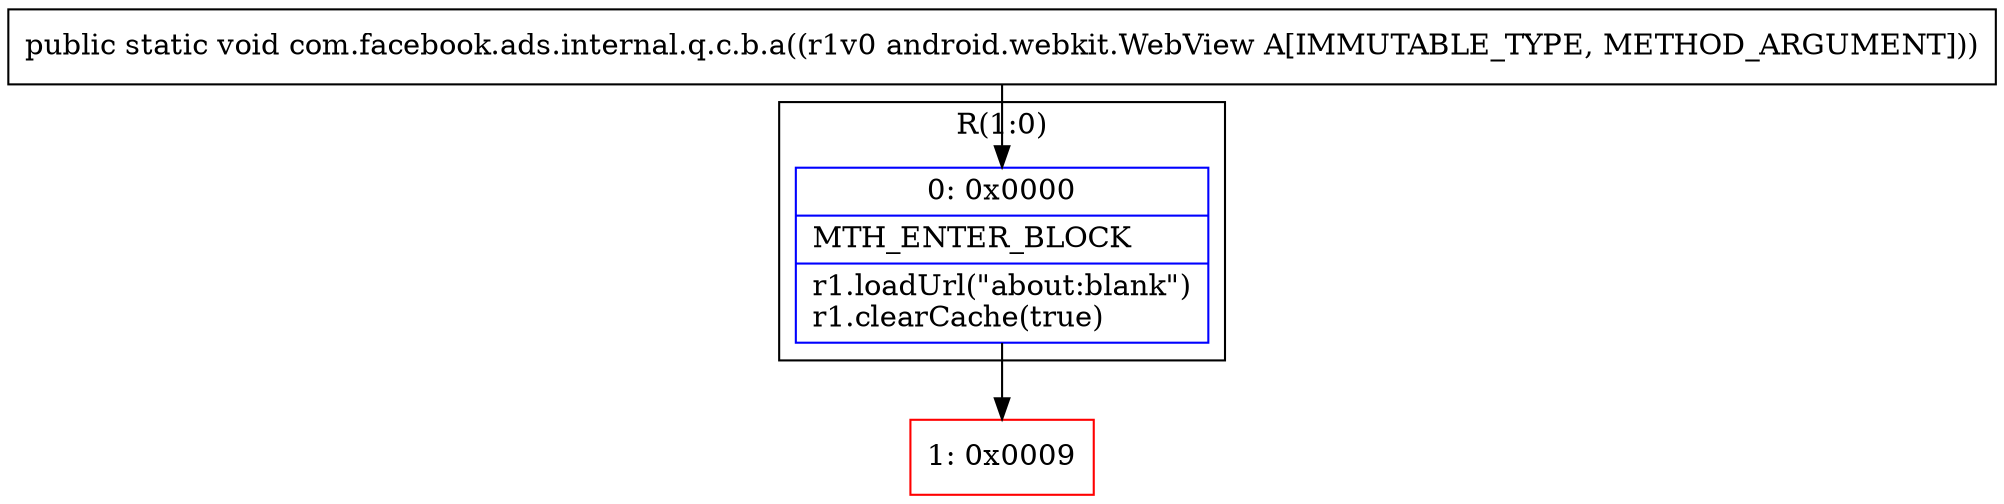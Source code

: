 digraph "CFG forcom.facebook.ads.internal.q.c.b.a(Landroid\/webkit\/WebView;)V" {
subgraph cluster_Region_1691683143 {
label = "R(1:0)";
node [shape=record,color=blue];
Node_0 [shape=record,label="{0\:\ 0x0000|MTH_ENTER_BLOCK\l|r1.loadUrl(\"about:blank\")\lr1.clearCache(true)\l}"];
}
Node_1 [shape=record,color=red,label="{1\:\ 0x0009}"];
MethodNode[shape=record,label="{public static void com.facebook.ads.internal.q.c.b.a((r1v0 android.webkit.WebView A[IMMUTABLE_TYPE, METHOD_ARGUMENT])) }"];
MethodNode -> Node_0;
Node_0 -> Node_1;
}

